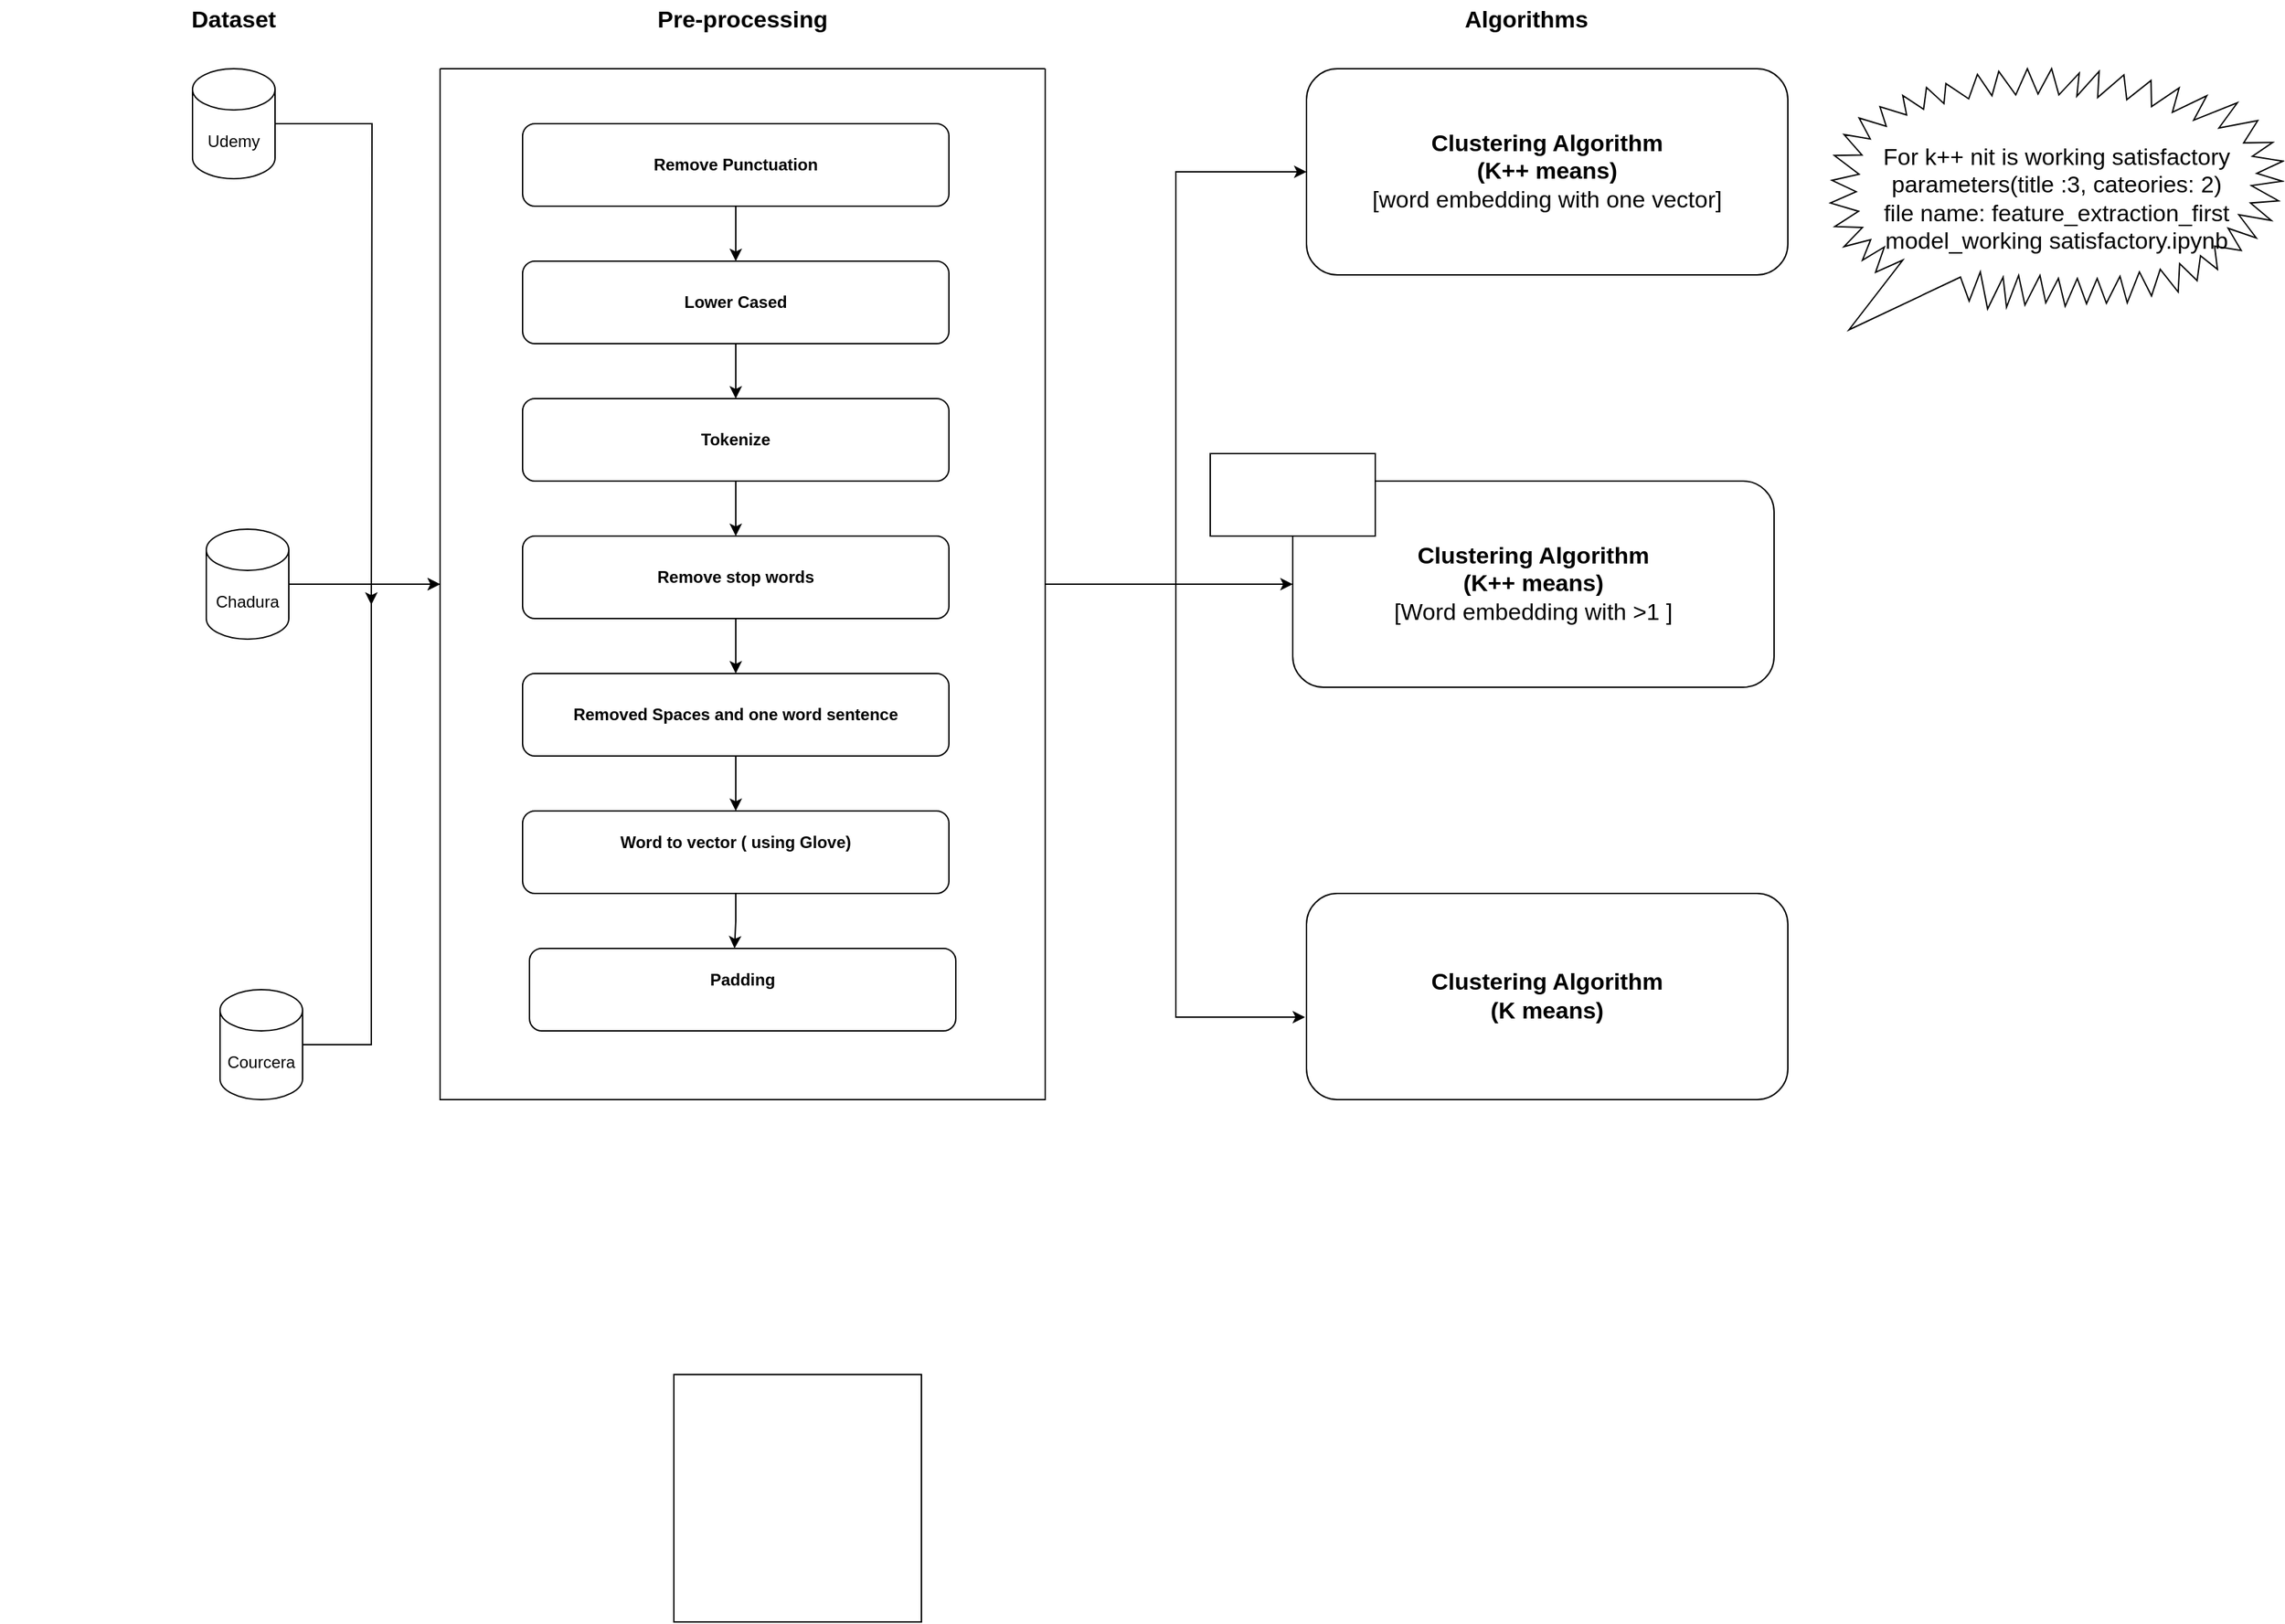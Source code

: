 <mxfile version="16.5.6" type="device"><diagram id="dar4LDXQ_xyzvUVjmN6J" name="Page-1"><mxGraphModel dx="2204" dy="1001" grid="1" gridSize="10" guides="1" tooltips="1" connect="1" arrows="1" fold="1" page="1" pageScale="1" pageWidth="827" pageHeight="1169" math="0" shadow="0"><root><mxCell id="0"/><mxCell id="1" parent="0"/><mxCell id="4niP7EX6_VJUBGFWhIQx-18" style="edgeStyle=orthogonalEdgeStyle;rounded=0;orthogonalLoop=1;jettySize=auto;html=1;" edge="1" parent="1" source="4niP7EX6_VJUBGFWhIQx-1"><mxGeometry relative="1" as="geometry"><mxPoint x="180" y="450" as="targetPoint"/></mxGeometry></mxCell><mxCell id="4niP7EX6_VJUBGFWhIQx-1" value="Udemy" style="shape=cylinder3;whiteSpace=wrap;html=1;boundedLbl=1;backgroundOutline=1;size=15;" vertex="1" parent="1"><mxGeometry x="50" y="60" width="60" height="80" as="geometry"/></mxCell><mxCell id="4niP7EX6_VJUBGFWhIQx-16" style="edgeStyle=orthogonalEdgeStyle;rounded=0;orthogonalLoop=1;jettySize=auto;html=1;" edge="1" parent="1" source="4niP7EX6_VJUBGFWhIQx-2" target="4niP7EX6_VJUBGFWhIQx-7"><mxGeometry relative="1" as="geometry"/></mxCell><mxCell id="4niP7EX6_VJUBGFWhIQx-2" value="Chadura" style="shape=cylinder3;whiteSpace=wrap;html=1;boundedLbl=1;backgroundOutline=1;size=15;" vertex="1" parent="1"><mxGeometry x="60" y="395" width="60" height="80" as="geometry"/></mxCell><mxCell id="4niP7EX6_VJUBGFWhIQx-5" value="" style="whiteSpace=wrap;html=1;aspect=fixed;" vertex="1" parent="1"><mxGeometry x="400" y="1010" width="180" height="180" as="geometry"/></mxCell><mxCell id="4niP7EX6_VJUBGFWhIQx-31" style="edgeStyle=orthogonalEdgeStyle;rounded=0;orthogonalLoop=1;jettySize=auto;html=1;entryX=0;entryY=0.5;entryDx=0;entryDy=0;fontSize=17;" edge="1" parent="1" source="4niP7EX6_VJUBGFWhIQx-7" target="4niP7EX6_VJUBGFWhIQx-19"><mxGeometry relative="1" as="geometry"/></mxCell><mxCell id="4niP7EX6_VJUBGFWhIQx-34" style="edgeStyle=orthogonalEdgeStyle;rounded=0;orthogonalLoop=1;jettySize=auto;html=1;fontSize=17;" edge="1" parent="1" source="4niP7EX6_VJUBGFWhIQx-7" target="4niP7EX6_VJUBGFWhIQx-33"><mxGeometry relative="1" as="geometry"/></mxCell><mxCell id="4niP7EX6_VJUBGFWhIQx-36" style="edgeStyle=orthogonalEdgeStyle;rounded=0;orthogonalLoop=1;jettySize=auto;html=1;exitX=1;exitY=0.5;exitDx=0;exitDy=0;fontSize=17;entryX=-0.003;entryY=0.6;entryDx=0;entryDy=0;entryPerimeter=0;" edge="1" parent="1" source="4niP7EX6_VJUBGFWhIQx-7" target="4niP7EX6_VJUBGFWhIQx-35"><mxGeometry relative="1" as="geometry"><mxPoint x="860" y="750" as="targetPoint"/></mxGeometry></mxCell><mxCell id="4niP7EX6_VJUBGFWhIQx-7" value="" style="swimlane;startSize=0;" vertex="1" parent="1"><mxGeometry x="230" y="60" width="440" height="750" as="geometry"/></mxCell><mxCell id="4niP7EX6_VJUBGFWhIQx-20" style="edgeStyle=orthogonalEdgeStyle;rounded=0;orthogonalLoop=1;jettySize=auto;html=1;fontSize=17;" edge="1" parent="4niP7EX6_VJUBGFWhIQx-7" source="4niP7EX6_VJUBGFWhIQx-6" target="4niP7EX6_VJUBGFWhIQx-8"><mxGeometry relative="1" as="geometry"/></mxCell><mxCell id="4niP7EX6_VJUBGFWhIQx-6" value="&lt;b&gt;Remove Punctuation&lt;/b&gt;" style="rounded=1;whiteSpace=wrap;html=1;" vertex="1" parent="4niP7EX6_VJUBGFWhIQx-7"><mxGeometry x="60" y="40" width="310" height="60" as="geometry"/></mxCell><mxCell id="4niP7EX6_VJUBGFWhIQx-21" style="edgeStyle=orthogonalEdgeStyle;rounded=0;orthogonalLoop=1;jettySize=auto;html=1;entryX=0.5;entryY=0;entryDx=0;entryDy=0;fontSize=17;" edge="1" parent="4niP7EX6_VJUBGFWhIQx-7" source="4niP7EX6_VJUBGFWhIQx-8" target="4niP7EX6_VJUBGFWhIQx-9"><mxGeometry relative="1" as="geometry"/></mxCell><mxCell id="4niP7EX6_VJUBGFWhIQx-8" value="&lt;b&gt;Lower Cased&lt;/b&gt;" style="rounded=1;whiteSpace=wrap;html=1;" vertex="1" parent="4niP7EX6_VJUBGFWhIQx-7"><mxGeometry x="60" y="140" width="310" height="60" as="geometry"/></mxCell><mxCell id="4niP7EX6_VJUBGFWhIQx-22" style="edgeStyle=orthogonalEdgeStyle;rounded=0;orthogonalLoop=1;jettySize=auto;html=1;entryX=0.5;entryY=0;entryDx=0;entryDy=0;fontSize=17;" edge="1" parent="4niP7EX6_VJUBGFWhIQx-7" source="4niP7EX6_VJUBGFWhIQx-9" target="4niP7EX6_VJUBGFWhIQx-10"><mxGeometry relative="1" as="geometry"/></mxCell><mxCell id="4niP7EX6_VJUBGFWhIQx-9" value="&lt;b&gt;Tokenize&lt;/b&gt;" style="rounded=1;whiteSpace=wrap;html=1;" vertex="1" parent="4niP7EX6_VJUBGFWhIQx-7"><mxGeometry x="60" y="240" width="310" height="60" as="geometry"/></mxCell><mxCell id="4niP7EX6_VJUBGFWhIQx-23" style="edgeStyle=orthogonalEdgeStyle;rounded=0;orthogonalLoop=1;jettySize=auto;html=1;entryX=0.5;entryY=0;entryDx=0;entryDy=0;fontSize=17;" edge="1" parent="4niP7EX6_VJUBGFWhIQx-7" source="4niP7EX6_VJUBGFWhIQx-10" target="4niP7EX6_VJUBGFWhIQx-11"><mxGeometry relative="1" as="geometry"/></mxCell><mxCell id="4niP7EX6_VJUBGFWhIQx-10" value="&lt;b&gt;Remove stop words&lt;/b&gt;" style="rounded=1;whiteSpace=wrap;html=1;" vertex="1" parent="4niP7EX6_VJUBGFWhIQx-7"><mxGeometry x="60" y="340" width="310" height="60" as="geometry"/></mxCell><mxCell id="4niP7EX6_VJUBGFWhIQx-24" style="edgeStyle=orthogonalEdgeStyle;rounded=0;orthogonalLoop=1;jettySize=auto;html=1;entryX=0.5;entryY=0;entryDx=0;entryDy=0;fontSize=17;" edge="1" parent="4niP7EX6_VJUBGFWhIQx-7" source="4niP7EX6_VJUBGFWhIQx-11" target="4niP7EX6_VJUBGFWhIQx-12"><mxGeometry relative="1" as="geometry"/></mxCell><mxCell id="4niP7EX6_VJUBGFWhIQx-11" value="&lt;b&gt;Removed Spaces and one word sentence&lt;/b&gt;" style="rounded=1;whiteSpace=wrap;html=1;" vertex="1" parent="4niP7EX6_VJUBGFWhIQx-7"><mxGeometry x="60" y="440" width="310" height="60" as="geometry"/></mxCell><mxCell id="4niP7EX6_VJUBGFWhIQx-28" style="edgeStyle=orthogonalEdgeStyle;rounded=0;orthogonalLoop=1;jettySize=auto;html=1;entryX=0.481;entryY=0;entryDx=0;entryDy=0;entryPerimeter=0;fontSize=17;" edge="1" parent="4niP7EX6_VJUBGFWhIQx-7" source="4niP7EX6_VJUBGFWhIQx-12" target="4niP7EX6_VJUBGFWhIQx-13"><mxGeometry relative="1" as="geometry"/></mxCell><mxCell id="4niP7EX6_VJUBGFWhIQx-12" value="&lt;div&gt;&lt;b&gt;Word to vector ( using Glove)&lt;/b&gt;&lt;/div&gt;&lt;div&gt;&lt;br&gt;&lt;/div&gt;" style="rounded=1;whiteSpace=wrap;html=1;" vertex="1" parent="4niP7EX6_VJUBGFWhIQx-7"><mxGeometry x="60" y="540" width="310" height="60" as="geometry"/></mxCell><mxCell id="4niP7EX6_VJUBGFWhIQx-13" value="&lt;div&gt;&lt;b&gt;Padding&lt;/b&gt;&lt;br&gt;&lt;/div&gt;&lt;div&gt;&lt;br&gt;&lt;/div&gt;" style="rounded=1;whiteSpace=wrap;html=1;" vertex="1" parent="4niP7EX6_VJUBGFWhIQx-7"><mxGeometry x="65" y="640" width="310" height="60" as="geometry"/></mxCell><mxCell id="4niP7EX6_VJUBGFWhIQx-15" style="edgeStyle=orthogonalEdgeStyle;rounded=0;orthogonalLoop=1;jettySize=auto;html=1;" edge="1" parent="1" source="4niP7EX6_VJUBGFWhIQx-4" target="4niP7EX6_VJUBGFWhIQx-7"><mxGeometry relative="1" as="geometry"/></mxCell><mxCell id="4niP7EX6_VJUBGFWhIQx-4" value="Courcera" style="shape=cylinder3;whiteSpace=wrap;html=1;boundedLbl=1;backgroundOutline=1;size=15;" vertex="1" parent="1"><mxGeometry x="70" y="730" width="60" height="80" as="geometry"/></mxCell><mxCell id="4niP7EX6_VJUBGFWhIQx-19" value="&lt;div&gt;&lt;font style=&quot;font-size: 17px&quot;&gt;&lt;b&gt;Clustering Algorithm&lt;/b&gt;&lt;/font&gt;&lt;/div&gt;&lt;div&gt;&lt;font style=&quot;font-size: 17px&quot;&gt;&lt;b&gt;(K++ means)&lt;br&gt;&lt;/b&gt;&lt;/font&gt;&lt;/div&gt;&lt;div&gt;&lt;font style=&quot;font-size: 17px&quot;&gt;[word embedding with one vector]&lt;b&gt;&lt;br&gt;&lt;/b&gt;&lt;/font&gt;&lt;/div&gt;" style="rounded=1;whiteSpace=wrap;html=1;" vertex="1" parent="1"><mxGeometry x="860" y="60" width="350" height="150" as="geometry"/></mxCell><mxCell id="4niP7EX6_VJUBGFWhIQx-29" value="&lt;b&gt;Pre-processing&lt;/b&gt;" style="text;html=1;strokeColor=none;fillColor=none;align=center;verticalAlign=middle;whiteSpace=wrap;rounded=0;fontSize=17;" vertex="1" parent="1"><mxGeometry x="280" y="10" width="340" height="30" as="geometry"/></mxCell><mxCell id="4niP7EX6_VJUBGFWhIQx-30" value="&lt;b&gt;Dataset&lt;/b&gt;" style="text;html=1;strokeColor=none;fillColor=none;align=center;verticalAlign=middle;whiteSpace=wrap;rounded=0;fontSize=17;" vertex="1" parent="1"><mxGeometry x="-90" y="10" width="340" height="30" as="geometry"/></mxCell><mxCell id="4niP7EX6_VJUBGFWhIQx-33" value="&lt;div&gt;&lt;font style=&quot;font-size: 17px&quot;&gt;&lt;b&gt;Clustering Algorithm&lt;/b&gt;&lt;/font&gt;&lt;/div&gt;&lt;div&gt;&lt;font style=&quot;font-size: 17px&quot;&gt;&lt;b&gt;(K++ means)&lt;br&gt;&lt;/b&gt;&lt;/font&gt;&lt;/div&gt;&lt;div&gt;&lt;font style=&quot;font-size: 17px&quot;&gt;[Word embedding with &amp;gt;1 ]&lt;b&gt;&lt;br&gt;&lt;/b&gt;&lt;/font&gt;&lt;/div&gt;" style="rounded=1;whiteSpace=wrap;html=1;" vertex="1" parent="1"><mxGeometry x="850" y="360" width="350" height="150" as="geometry"/></mxCell><mxCell id="4niP7EX6_VJUBGFWhIQx-35" value="&lt;div&gt;&lt;font style=&quot;font-size: 17px&quot;&gt;&lt;b&gt;Clustering Algorithm&lt;/b&gt;&lt;/font&gt;&lt;/div&gt;&lt;div&gt;&lt;font style=&quot;font-size: 17px&quot;&gt;&lt;b&gt;(K means)&lt;br&gt;&lt;/b&gt;&lt;/font&gt;&lt;/div&gt;" style="rounded=1;whiteSpace=wrap;html=1;" vertex="1" parent="1"><mxGeometry x="860" y="660" width="350" height="150" as="geometry"/></mxCell><mxCell id="4niP7EX6_VJUBGFWhIQx-37" value="&lt;b&gt;Algorithms&lt;/b&gt;" style="text;html=1;strokeColor=none;fillColor=none;align=center;verticalAlign=middle;whiteSpace=wrap;rounded=0;fontSize=17;" vertex="1" parent="1"><mxGeometry x="850" y="10" width="340" height="30" as="geometry"/></mxCell><mxCell id="4niP7EX6_VJUBGFWhIQx-38" value="" style="rounded=0;whiteSpace=wrap;html=1;fontSize=17;" vertex="1" parent="1"><mxGeometry x="790" y="340" width="120" height="60" as="geometry"/></mxCell><mxCell id="4niP7EX6_VJUBGFWhIQx-39" value="&lt;div&gt;For k++ nit is working satisfactory&lt;/div&gt;&lt;div&gt;parameters(title :3, cateories: 2)&lt;/div&gt;&lt;div&gt;file name: feature_extraction_first model_working satisfactory.ipynb&lt;br&gt;&lt;/div&gt;" style="whiteSpace=wrap;html=1;shape=mxgraph.basic.loud_callout;fontSize=17;" vertex="1" parent="1"><mxGeometry x="1241" y="60" width="329" height="190" as="geometry"/></mxCell></root></mxGraphModel></diagram></mxfile>